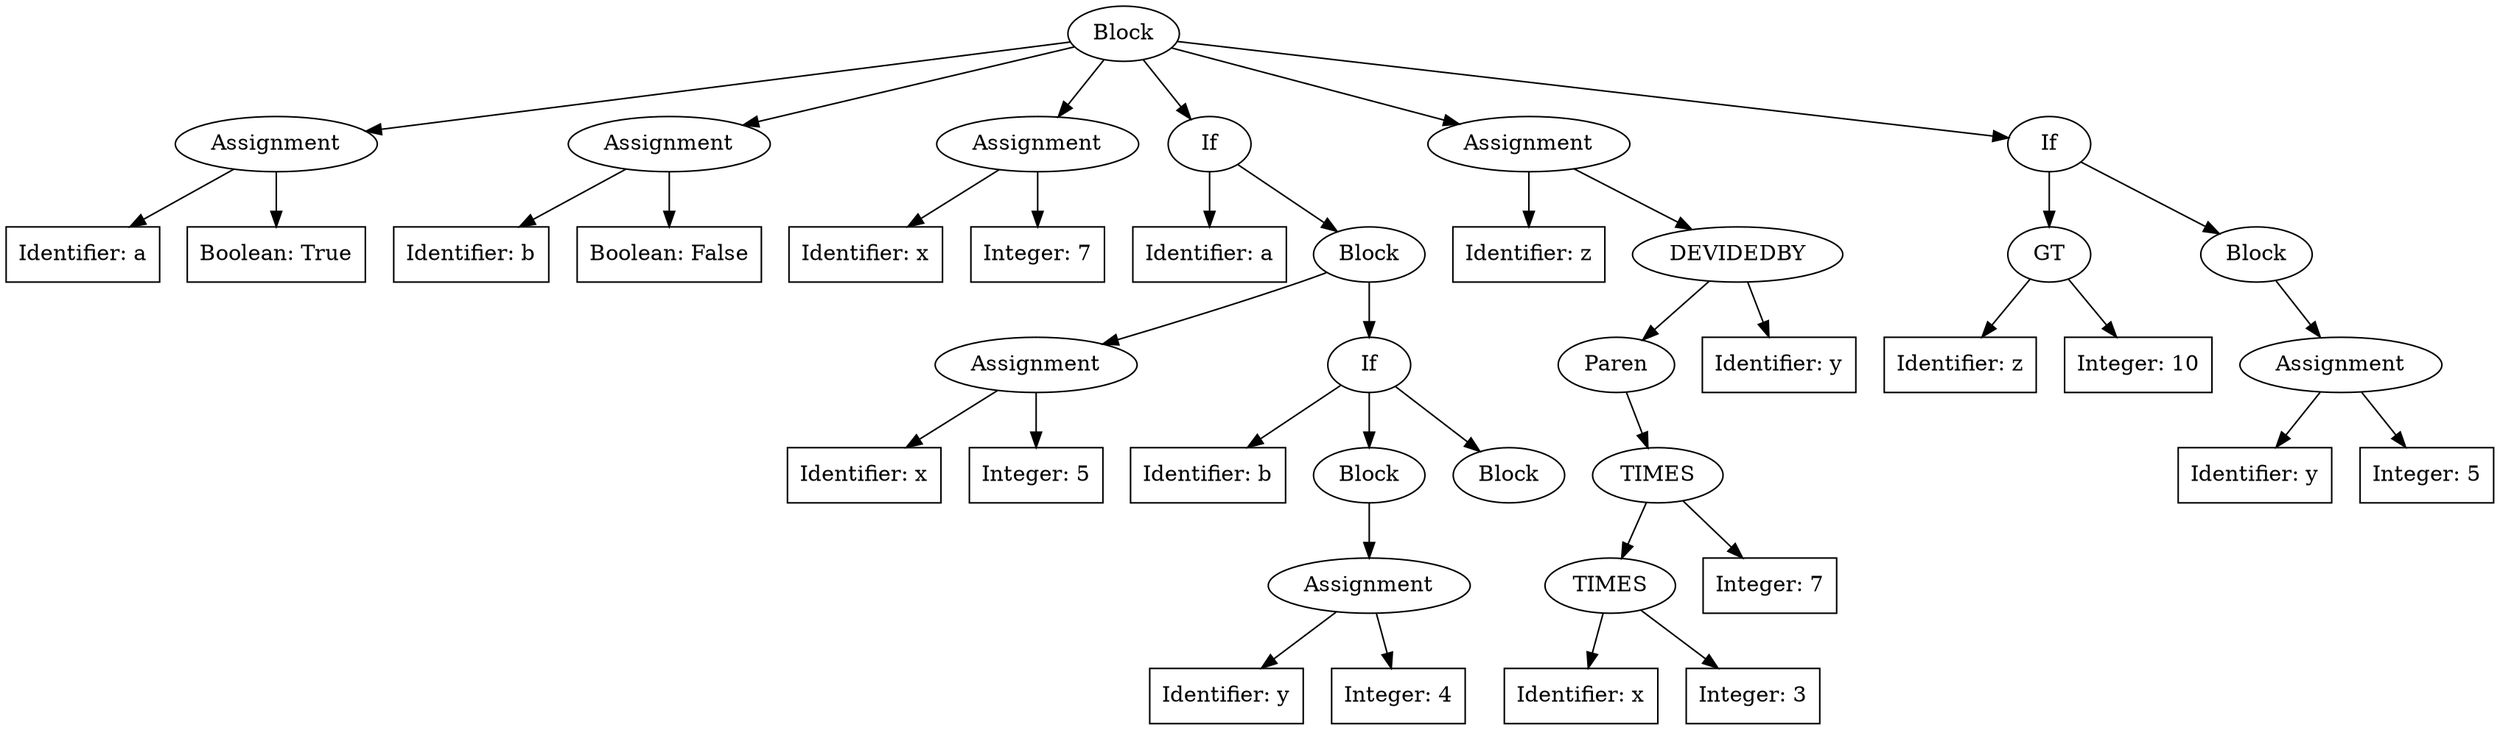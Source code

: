 digraph G {
	root44 [label="Block"]
	root44 -> assign1;
	assign1 [label="Assignment"]
	assign1 -> iden2;
	iden2 [shape=box,label="Identifier: a"]
	assign1 -> bool0;
	bool0 [shape=box,label="Boolean: True"]
	root44 -> assign4;
	assign4 [label="Assignment"]
	assign4 -> iden5;
	iden5 [shape=box,label="Identifier: b"]
	assign4 -> bool3;
	bool3 [shape=box,label="Boolean: False"]
	root44 -> assign7;
	assign7 [label="Assignment"]
	assign7 -> iden8;
	iden8 [shape=box,label="Identifier: x"]
	assign7 -> integer6;
	integer6 [shape=box,label="Integer: 7"]
	root44 -> if25;
	if25 [label="If"]
	if25 -> iden9;
	iden9 [shape=box,label="Identifier: a"]
	if25 -> block24;
	block24 [label="Block"]
	block24 -> assign11;
	assign11 [label="Assignment"]
	assign11 -> iden12;
	iden12 [shape=box,label="Identifier: x"]
	assign11 -> integer10;
	integer10 [shape=box,label="Integer: 5"]
	block24 -> if23;
	if23 [label="If"]
	if23 -> iden13;
	iden13 [shape=box,label="Identifier: b"]
	if23 -> block17;
	block17 [label="Block"]
	block17 -> assign15;
	assign15 [label="Assignment"]
	assign15 -> iden16;
	iden16 [shape=box,label="Identifier: y"]
	assign15 -> integer14;
	integer14 [shape=box,label="Integer: 4"]
	if23 -> block22;
	block22 [label="Block"]
	root44 -> assign34;
	assign34 [label="Assignment"]
	assign34 -> iden35;
	iden35 [shape=box,label="Identifier: z"]
	assign34 -> dividedby33;
	dividedby33 [label="DEVIDEDBY"]
	dividedby33 -> paren31;
	paren31 [label="Paren"]
	paren31 -> times30;
	times30 [label="TIMES"]
	times30 -> times28;
	times28 [label="TIMES"]
	times28 -> iden26;
	iden26 [shape=box,label="Identifier: x"]
	times28 -> integer27;
	integer27 [shape=box,label="Integer: 3"]
	times30 -> integer29;
	integer29 [shape=box,label="Integer: 7"]
	dividedby33 -> iden32;
	iden32 [shape=box,label="Identifier: y"]
	root44 -> if43;
	if43 [label="If"]
	if43 -> gt38;
	gt38 [label="GT"]
	gt38 -> iden36;
	iden36 [shape=box,label="Identifier: z"]
	gt38 -> integer37;
	integer37 [shape=box,label="Integer: 10"]
	if43 -> block42;
	block42 [label="Block"]
	block42 -> assign40;
	assign40 [label="Assignment"]
	assign40 -> iden41;
	iden41 [shape=box,label="Identifier: y"]
	assign40 -> integer39;
	integer39 [shape=box,label="Integer: 5"]
}
